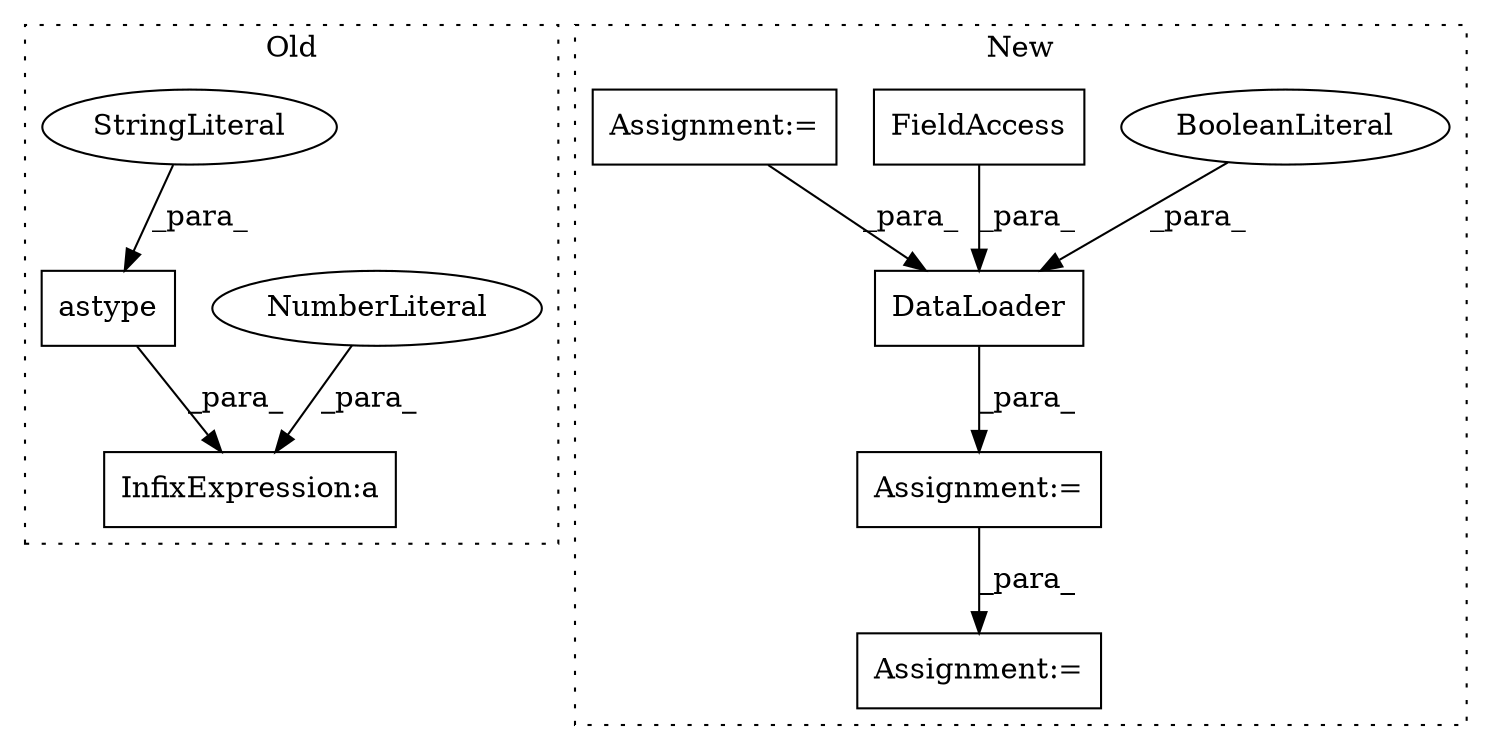 digraph G {
subgraph cluster0 {
1 [label="astype" a="32" s="6413,6429" l="7,1" shape="box"];
3 [label="InfixExpression:a" a="27" s="6430" l="3" shape="box"];
4 [label="NumberLiteral" a="34" s="6433" l="3" shape="ellipse"];
6 [label="StringLiteral" a="45" s="6420" l="9" shape="ellipse"];
label = "Old";
style="dotted";
}
subgraph cluster1 {
2 [label="DataLoader" a="32" s="6371,6420" l="11,1" shape="box"];
5 [label="BooleanLiteral" a="9" s="6416" l="4" shape="ellipse"];
7 [label="FieldAccess" a="22" s="6392" l="23" shape="box"];
8 [label="Assignment:=" a="7" s="6308" l="1" shape="box"];
9 [label="Assignment:=" a="7" s="6370" l="1" shape="box"];
10 [label="Assignment:=" a="7" s="6571,6679" l="73,2" shape="box"];
label = "New";
style="dotted";
}
1 -> 3 [label="_para_"];
2 -> 9 [label="_para_"];
4 -> 3 [label="_para_"];
5 -> 2 [label="_para_"];
6 -> 1 [label="_para_"];
7 -> 2 [label="_para_"];
8 -> 2 [label="_para_"];
9 -> 10 [label="_para_"];
}